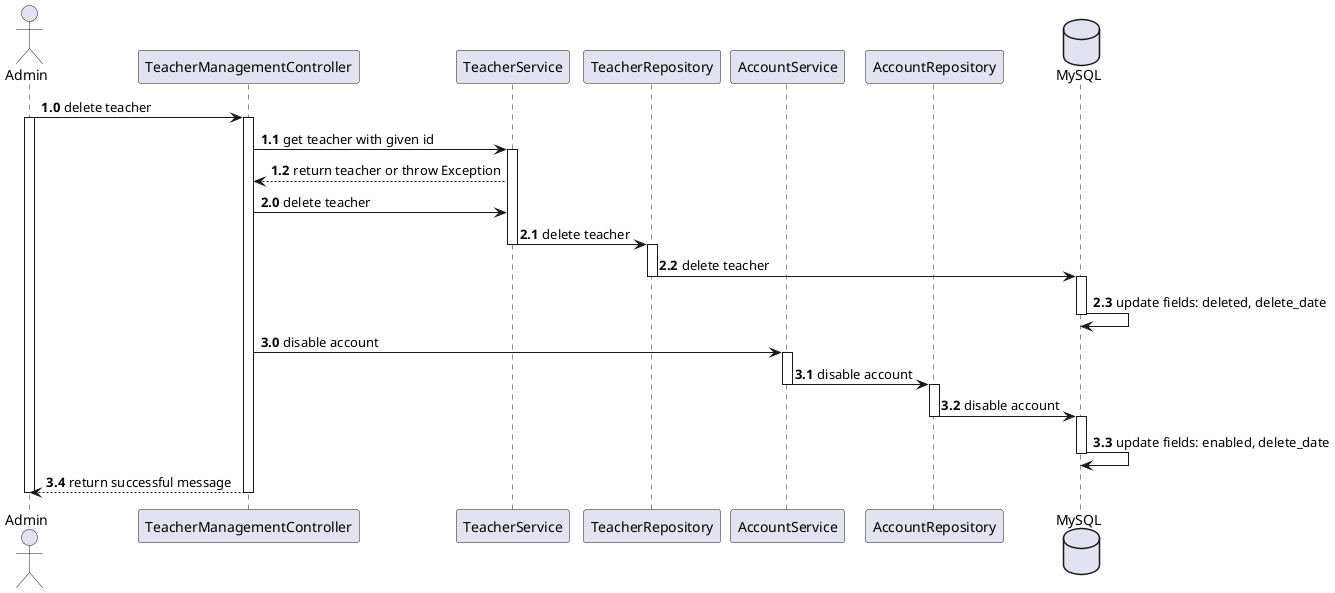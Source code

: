 @startuml
Actor Admin
participant TeacherManagementController
participant TeacherService
participant TeacherRepository
participant AccountService
participant AccountRepository
database MySQL

autonumber 1.0
Admin -> TeacherManagementController: delete teacher
activate Admin

activate TeacherManagementController
TeacherManagementController -> TeacherService: get teacher with given id

activate TeacherService
TeacherService --> TeacherManagementController: return teacher or throw Exception

autonumber 2.0
TeacherManagementController -> TeacherService: delete teacher
TeacherService -> TeacherRepository: delete teacher
deactivate TeacherService

activate TeacherRepository
TeacherRepository -> MySQL: delete teacher
deactivate TeacherRepository
activate MySQL
MySQL -> MySQL: update fields: deleted, delete_date
deactivate MySQL

autonumber 3.0
TeacherManagementController -> AccountService: disable account

activate AccountService
AccountService -> AccountRepository: disable account
deactivate AccountService

activate AccountRepository
AccountRepository -> MySQL: disable account
deactivate AccountRepository

activate MySQL
MySQL -> MySQL: update fields: enabled, delete_date
deactivate MySQL

TeacherManagementController --> Admin: return successful message
deactivate TeacherManagementController
deactivate Admin

@enduml